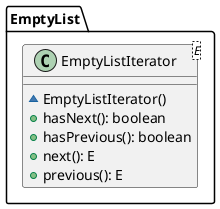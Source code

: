 @startuml

    class EmptyList.EmptyListIterator<E> {
        ~EmptyListIterator()
        +hasNext(): boolean
        +hasPrevious(): boolean
        +next(): E
        +previous(): E
    }

@enduml
